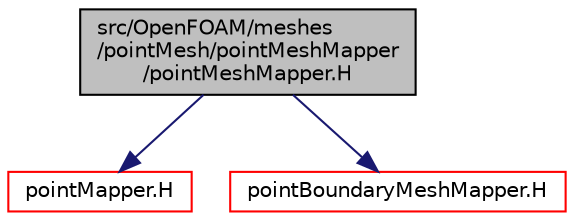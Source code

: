digraph "src/OpenFOAM/meshes/pointMesh/pointMeshMapper/pointMeshMapper.H"
{
  bgcolor="transparent";
  edge [fontname="Helvetica",fontsize="10",labelfontname="Helvetica",labelfontsize="10"];
  node [fontname="Helvetica",fontsize="10",shape=record];
  Node0 [label="src/OpenFOAM/meshes\l/pointMesh/pointMeshMapper\l/pointMeshMapper.H",height=0.2,width=0.4,color="black", fillcolor="grey75", style="filled", fontcolor="black"];
  Node0 -> Node1 [color="midnightblue",fontsize="10",style="solid",fontname="Helvetica"];
  Node1 [label="pointMapper.H",height=0.2,width=0.4,color="red",URL="$a12170.html"];
  Node0 -> Node97 [color="midnightblue",fontsize="10",style="solid",fontname="Helvetica"];
  Node97 [label="pointBoundaryMeshMapper.H",height=0.2,width=0.4,color="red",URL="$a12164.html"];
}
